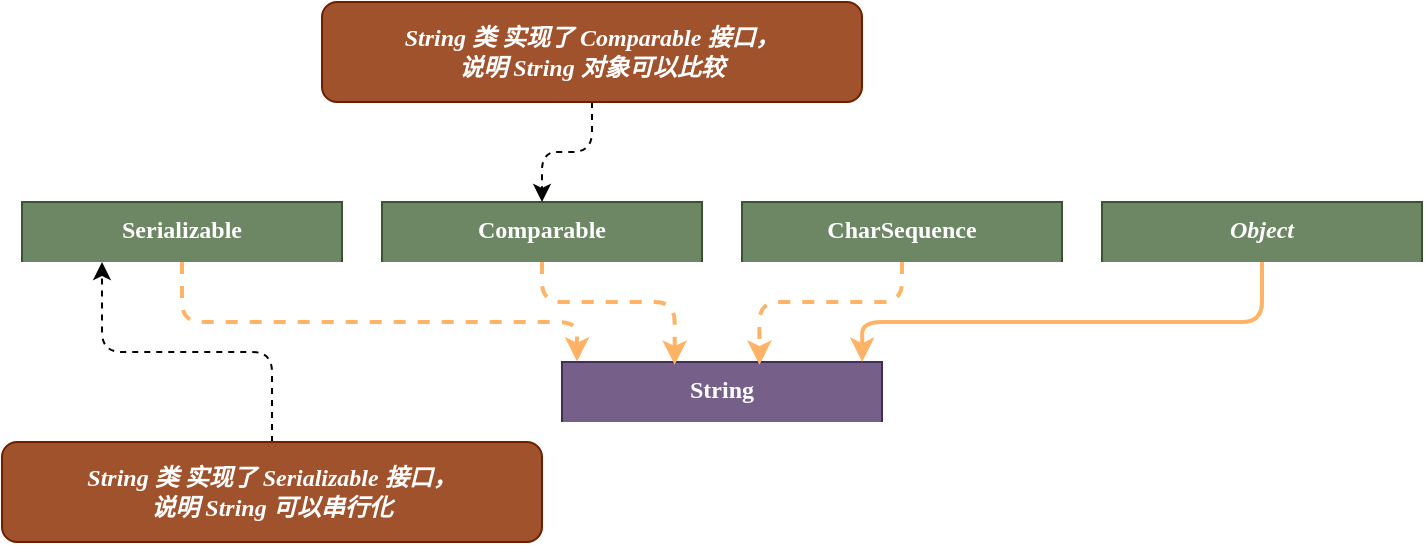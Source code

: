<mxfile>
    <diagram id="uDkUzBTlYx9REk6sPFa2" name="第 1 页">
        <mxGraphModel dx="705" dy="381" grid="1" gridSize="10" guides="1" tooltips="1" connect="1" arrows="1" fold="1" page="1" pageScale="1" pageWidth="827" pageHeight="1169" math="0" shadow="0">
            <root>
                <mxCell id="0"/>
                <mxCell id="1" parent="0"/>
                <mxCell id="2" value="String" style="swimlane;fontStyle=1;align=center;verticalAlign=top;childLayout=stackLayout;horizontal=1;startSize=30;horizontalStack=0;resizeParent=1;resizeLast=0;collapsible=1;marginBottom=0;rounded=0;shadow=0;strokeWidth=1;fontFamily=Verdana;labelBackgroundColor=none;labelBorderColor=none;fillColor=#76608a;fontColor=#ffffff;strokeColor=#432D57;swimlaneLine=0;connectable=1;allowArrows=1;expand=1;" parent="1" vertex="1">
                    <mxGeometry x="310" y="240" width="160" height="30" as="geometry">
                        <mxRectangle x="230" y="140" width="160" height="26" as="alternateBounds"/>
                    </mxGeometry>
                </mxCell>
                <mxCell id="10" style="edgeStyle=elbowEdgeStyle;elbow=vertical;html=1;entryX=0.938;entryY=0;entryDx=0;entryDy=0;entryPerimeter=0;strokeWidth=2;strokeColor=#FFB366;" parent="1" source="3" target="2" edge="1">
                    <mxGeometry relative="1" as="geometry">
                        <Array as="points">
                            <mxPoint x="560" y="220"/>
                        </Array>
                    </mxGeometry>
                </mxCell>
                <mxCell id="3" value="Object" style="swimlane;fontStyle=3;align=center;verticalAlign=top;childLayout=stackLayout;horizontal=1;startSize=30;horizontalStack=0;resizeParent=1;resizeLast=0;collapsible=1;marginBottom=0;rounded=0;shadow=0;strokeWidth=1;fontFamily=Verdana;labelBackgroundColor=none;labelBorderColor=none;fillColor=#6d8764;fontColor=#ffffff;strokeColor=#3A5431;swimlaneLine=0;connectable=1;allowArrows=1;expand=1;pointerEvents=1;deletable=1;cloneable=1;rotatable=1;resizable=1;" parent="1" vertex="1">
                    <mxGeometry x="580" y="160" width="160" height="30" as="geometry">
                        <mxRectangle x="230" y="140" width="160" height="26" as="alternateBounds"/>
                    </mxGeometry>
                </mxCell>
                <mxCell id="8" style="edgeStyle=elbowEdgeStyle;elbow=vertical;html=1;entryX=0.352;entryY=0.047;entryDx=0;entryDy=0;entryPerimeter=0;dashed=1;strokeWidth=2;strokeColor=#FFB366;" parent="1" source="4" target="2" edge="1">
                    <mxGeometry relative="1" as="geometry">
                        <Array as="points">
                            <mxPoint x="300" y="210"/>
                        </Array>
                    </mxGeometry>
                </mxCell>
                <mxCell id="4" value="Comparable" style="swimlane;fontStyle=1;align=center;verticalAlign=top;childLayout=stackLayout;horizontal=1;startSize=30;horizontalStack=0;resizeParent=1;resizeLast=0;collapsible=1;marginBottom=0;rounded=0;shadow=0;strokeWidth=1;fontFamily=Verdana;labelBackgroundColor=none;labelBorderColor=none;fillColor=#6d8764;fontColor=#ffffff;strokeColor=#3A5431;swimlaneLine=0;connectable=1;allowArrows=1;expand=1;movable=1;" parent="1" vertex="1">
                    <mxGeometry x="220" y="160" width="160" height="30" as="geometry">
                        <mxRectangle x="200" y="160" width="160" height="26" as="alternateBounds"/>
                    </mxGeometry>
                </mxCell>
                <mxCell id="7" style="edgeStyle=elbowEdgeStyle;html=1;elbow=vertical;entryX=0.047;entryY=-0.007;entryDx=0;entryDy=0;entryPerimeter=0;dashed=1;strokeWidth=2;strokeColor=#FFB366;" parent="1" source="5" target="2" edge="1">
                    <mxGeometry relative="1" as="geometry">
                        <Array as="points">
                            <mxPoint x="290" y="220"/>
                        </Array>
                    </mxGeometry>
                </mxCell>
                <mxCell id="5" value="Serializable" style="swimlane;fontStyle=1;align=center;verticalAlign=top;childLayout=stackLayout;horizontal=1;startSize=30;horizontalStack=0;resizeParent=1;resizeLast=0;collapsible=1;marginBottom=0;rounded=0;shadow=0;strokeWidth=1;fontFamily=Verdana;labelBackgroundColor=none;labelBorderColor=none;fillColor=#6d8764;fontColor=#ffffff;strokeColor=#3A5431;swimlaneLine=0;connectable=1;allowArrows=1;expand=1;movable=1;" parent="1" vertex="1">
                    <mxGeometry x="40" y="160" width="160" height="30" as="geometry">
                        <mxRectangle x="200" y="160" width="160" height="26" as="alternateBounds"/>
                    </mxGeometry>
                </mxCell>
                <mxCell id="9" style="edgeStyle=elbowEdgeStyle;elbow=vertical;html=1;entryX=0.617;entryY=0.047;entryDx=0;entryDy=0;entryPerimeter=0;strokeWidth=2;strokeColor=#FFB366;dashed=1;" parent="1" source="6" target="2" edge="1">
                    <mxGeometry relative="1" as="geometry">
                        <Array as="points">
                            <mxPoint x="480" y="210"/>
                        </Array>
                    </mxGeometry>
                </mxCell>
                <mxCell id="6" value="CharSequence" style="swimlane;fontStyle=1;align=center;verticalAlign=top;childLayout=stackLayout;horizontal=1;startSize=30;horizontalStack=0;resizeParent=1;resizeLast=0;collapsible=1;marginBottom=0;rounded=0;shadow=0;strokeWidth=1;fontFamily=Verdana;labelBackgroundColor=none;labelBorderColor=none;fillColor=#6d8764;fontColor=#ffffff;strokeColor=#3A5431;swimlaneLine=0;connectable=1;allowArrows=1;expand=1;pointerEvents=1;deletable=1;cloneable=1;rotatable=1;resizable=1;" parent="1" vertex="1">
                    <mxGeometry x="400" y="160" width="160" height="30" as="geometry">
                        <mxRectangle x="230" y="140" width="160" height="26" as="alternateBounds"/>
                    </mxGeometry>
                </mxCell>
                <mxCell id="14" style="edgeStyle=elbowEdgeStyle;elbow=vertical;html=1;exitX=0.5;exitY=0;exitDx=0;exitDy=0;entryX=0.25;entryY=1;entryDx=0;entryDy=0;dashed=1;fontFamily=Verdana;" parent="1" source="11" target="5" edge="1">
                    <mxGeometry relative="1" as="geometry"/>
                </mxCell>
                <mxCell id="11" value="&lt;font face=&quot;Verdana&quot;&gt;&lt;b&gt;&lt;i&gt;String 类 实现了&amp;nbsp;&lt;span style=&quot;color: rgb(255 , 255 , 255)&quot;&gt;Serializable 接口，&lt;br&gt;说明 String 可以串行化&lt;/span&gt;&lt;/i&gt;&lt;/b&gt;&lt;/font&gt;" style="rounded=1;whiteSpace=wrap;html=1;fillColor=#a0522d;fontColor=#ffffff;strokeColor=#6D1F00;" parent="1" vertex="1">
                    <mxGeometry x="30" y="280" width="270" height="50" as="geometry"/>
                </mxCell>
                <mxCell id="13" style="edgeStyle=elbowEdgeStyle;elbow=vertical;html=1;dashed=1;fontFamily=Verdana;" parent="1" source="12" target="4" edge="1">
                    <mxGeometry relative="1" as="geometry"/>
                </mxCell>
                <mxCell id="12" value="&lt;i&gt;&lt;font face=&quot;Verdana&quot;&gt;&lt;b&gt;String 类 实现了&amp;nbsp;&lt;/b&gt;&lt;/font&gt;&lt;span style=&quot;color: rgb(255 , 255 , 255) ; font-family: &amp;#34;verdana&amp;#34; ; font-weight: 700&quot;&gt;Comparable&lt;/span&gt;&lt;font face=&quot;Verdana&quot;&gt;&lt;b&gt;&lt;span style=&quot;color: rgb(255 , 255 , 255)&quot;&gt;&amp;nbsp;接口，&lt;br&gt;说明 String 对象可以比较&lt;/span&gt;&lt;/b&gt;&lt;/font&gt;&lt;/i&gt;" style="rounded=1;whiteSpace=wrap;html=1;fillColor=#a0522d;fontColor=#ffffff;strokeColor=#6D1F00;" parent="1" vertex="1">
                    <mxGeometry x="190" y="60" width="270" height="50" as="geometry"/>
                </mxCell>
            </root>
        </mxGraphModel>
    </diagram>
</mxfile>